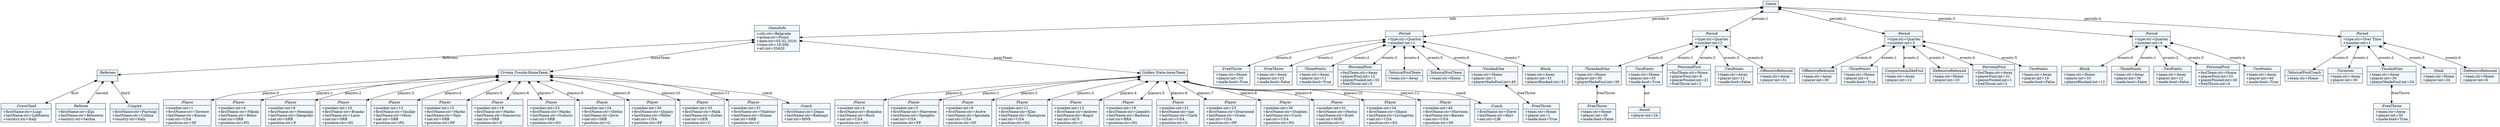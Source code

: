 
    digraph xtext {
    fontname = "Bitstream Vera Sans"
    fontsize = 8
    node[
        shape=record,
        style=filled,
        fillcolor=aliceblue
    ]
    edge[dir=black,arrowtail=empty]


58166384 -> 58361520 [label="info" arrowtail=diamond dir=both]
58361520 -> 58360944 [label="Referees" arrowtail=diamond dir=both]
58360944 -> 58361200 [label="first" arrowtail=diamond dir=both]
58361200[label="{:CrewChief|+firstName:str=Luigi\l+lastName:str=LaMonica\l+country:str=Italy\l}"]
58360944 -> 58360304 [label="second" arrowtail=diamond dir=both]
58360304[label="{:Referee|+firstName:str=Ilija\l+lastName:str=Belosevic\l+country:str=Serbia\l}"]
58360944 -> 58360528 [label="third" arrowtail=diamond dir=both]
58360528[label="{:Umpire|+firstName:str=Pierluigi\l+lastName:str=Collina\l+country:str=Italy\l}"]
58360944[label="{:Referees|}"]
58361520 -> 58363600 [label="homeTeam" arrowtail=diamond dir=both]
58363600 -> 58429744 [label="players:0" arrowtail=diamond dir=both]
58429744[label="{:Player|+number:int=1\l+firstName:str=Tarence\l+lastName:str=Kinsey\l+nat:str=USA\l+position:str=SF\l}"]
58363600 -> 58429872 [label="players:1" arrowtail=diamond dir=both]
58429872[label="{:Player|+number:int=4\l+firstName:str=Nikola\l+lastName:str=Rebic\l+nat:str=SRB\l+position:str=PG\l}"]
58363600 -> 58429936 [label="players:2" arrowtail=diamond dir=both]
58429936[label="{:Player|+number:int=6\l+firstName:str=Nemanja\l+lastName:str=Dangubic\l+nat:str=SRB\l+position:str=F\l}"]
58363600 -> 58429776 [label="players:3" arrowtail=diamond dir=both]
58429776[label="{:Player|+number:int=10\l+firstName:str=Branko\l+lastName:str=Lazic\l+nat:str=SRB\l+position:str=SG\l}"]
58363600 -> 58390448 [label="players:4" arrowtail=diamond dir=both]
58390448[label="{:Player|+number:int=13\l+firstName:str=Vasilije\l+lastName:str=Micic\l+nat:str=SRB\l+position:str=PG\l}"]
58363600 -> 58389616 [label="players:5" arrowtail=diamond dir=both]
58389616[label="{:Player|+number:int=15\l+firstName:str=Marko\l+lastName:str=Tejic\l+nat:str=SRB\l+position:str=PF\l}"]
58363600 -> 58389232 [label="players:6" arrowtail=diamond dir=both]
58389232[label="{:Player|+number:int=19\l+firstName:str=Marko\l+lastName:str=Simonovic\l+nat:str=SRB\l+position:str=F\l}"]
58363600 -> 58390128 [label="players:7" arrowtail=diamond dir=both]
58390128[label="{:Player|+number:int=23\l+firstName:str=Marko\l+lastName:str=Guduric\l+nat:str=SRB\l+position:str=SG\l}"]
58363600 -> 58391632 [label="players:8" arrowtail=diamond dir=both]
58391632[label="{:Player|+number:int=24\l+firstName:str=Stefan\l+lastName:str=Jovic\l+nat:str=SRB\l+position:str=G\l}"]
58363600 -> 58392112 [label="players:9" arrowtail=diamond dir=both]
58392112[label="{:Player|+number:int=30\l+firstName:str=Quincy\l+lastName:str=Miller\l+nat:str=USA\l+position:str=PF\l}"]
58363600 -> 58391856 [label="players:10" arrowtail=diamond dir=both]
58391856[label="{:Player|+number:int=33\l+firstName:str=Maik\l+lastName:str=Zirbes\l+nat:str=GER\l+position:str=C\l}"]
58363600 -> 58390768 [label="players:11" arrowtail=diamond dir=both]
58390768[label="{:Player|+number:int=51\l+firstName:str=Vladimir\l+lastName:str=Stimac\l+nat:str=SRB\l+position:str=C\l}"]
58363600 -> 58362064 [label="coach" arrowtail=diamond dir=both]
58362064[label="{:Coach|+firstName:str=Dejan\l+lastName:str=Radonjic\l+nat:str=MNE\l}"]
58363600[label="{Crvena Zvezda:HomeTeam|}"]
58361520 -> 58360624 [label="awayTeam" arrowtail=diamond dir=both]
58360624 -> 58391760 [label="players:0" arrowtail=diamond dir=both]
58391760[label="{:Player|+number:int=4\l+firstName:str=Brandon\l+lastName:str=Rush\l+nat:str=USA\l+position:str=SG\l}"]
58360624 -> 58389200 [label="players:1" arrowtail=diamond dir=both]
58389200[label="{:Player|+number:int=5\l+firstName:str=Marreese\l+lastName:str=Speights\l+nat:str=USA\l+position:str=PF\l}"]
58360624 -> 58388560 [label="players:2" arrowtail=diamond dir=both]
58388560[label="{:Player|+number:int=9\l+firstName:str=Andre\l+lastName:str=Igoudala\l+nat:str=USA\l+position:str=SF\l}"]
58360624 -> 58388848 [label="players:3" arrowtail=diamond dir=both]
58388848[label="{:Player|+number:int=11\l+firstName:str=Klay\l+lastName:str=Thompson\l+nat:str=USA\l+position:str=SG\l}"]
58360624 -> 58389584 [label="players:4" arrowtail=diamond dir=both]
58389584[label="{:Player|+number:int=12\l+firstName:str=Andrew\l+lastName:str=Bogut\l+nat:str=AUS\l+position:str=C\l}"]
58360624 -> 58392432 [label="players:5" arrowtail=diamond dir=both]
58392432[label="{:Player|+number:int=19\l+firstName:str=Leandro\l+lastName:str=Barbosa\l+nat:str=BRA\l+position:str=SG\l}"]
58360624 -> 58390736 [label="players:6" arrowtail=diamond dir=both]
58390736[label="{:Player|+number:int=21\l+firstName:str=Ian\l+lastName:str=Clark\l+nat:str=USA\l+position:str=G\l}"]
58360624 -> 58391952 [label="players:7" arrowtail=diamond dir=both]
58391952[label="{:Player|+number:int=23\l+firstName:str=Draymond\l+lastName:str=Green\l+nat:str=USA\l+position:str=PF\l}"]
58360624 -> 58389680 [label="players:8" arrowtail=diamond dir=both]
58389680[label="{:Player|+number:int=30\l+firstName:str=Stephen\l+lastName:str=Curry\l+nat:str=USA\l+position:str=PG\l}"]
58360624 -> 58390384 [label="players:9" arrowtail=diamond dir=both]
58390384[label="{:Player|+number:int=31\l+firstName:str=Festus\l+lastName:str=Ezeli\l+nat:str=NGR\l+position:str=C\l}"]
58360624 -> 58388944 [label="players:10" arrowtail=diamond dir=both]
58388944[label="{:Player|+number:int=34\l+firstName:str=Shaun\l+lastName:str=Livingston\l+nat:str=USA\l+position:str=SG\l}"]
58360624 -> 58389648 [label="players:11" arrowtail=diamond dir=both]
58389648[label="{:Player|+number:int=40\l+firstName:str=Harrison\l+lastName:str=Barnes\l+nat:str=USA\l+position:str=SF\l}"]
58360624 -> 58391792 [label="coach" arrowtail=diamond dir=both]
58391792[label="{:Coach|+firstName:str=Steve\l+lastName:str=Kerr\l+nat:str=LIB\l}"]
58360624[label="{Golden State:AwayTeam|}"]
58361520[label="{:GameInfo|+city:str=Belgrade\l+arena:str=Pionir\l+date:str=02.02.2016.\l+time:str=19:30h\l+att:int=20420\l}"]
58166384 -> 58360208 [label="periods:0" arrowtail=diamond dir=both]
58360208 -> 58389744 [label="events:0" arrowtail=diamond dir=both]
58389744[label="{:FreeThrow|+team:str=Home\l+player:int=33\l+made:bool=True\l}"]
58360208 -> 58391056 [label="events:1" arrowtail=diamond dir=both]
58391056[label="{:FreeThrow|+team:str=Away\l+player:int=23\l+made:bool=False\l}"]
58360208 -> 58390864 [label="events:2" arrowtail=diamond dir=both]
58390864[label="{:ThreePoints|+team:str=Away\l+player:int=11\l+made:bool=True\l}"]
58360208 -> 58374384 [label="events:3" arrowtail=diamond dir=both]
58374384[label="{:PersonalFoul|+foulTeam:str=Away\l+playerFoul:int=12\l+playerFouled:int=33\l+freeThrow:int=0\l}"]
58360208 -> 58374160 [label="events:4" arrowtail=diamond dir=both]
58374160[label="{:TehnicalFoulTeam|+team:str=Away\l}"]
58360208 -> 58375728 [label="events:5" arrowtail=diamond dir=both]
58375728[label="{:TehnicalFoulTeam|+team:str=Home\l}"]
58360208 -> 58374416 [label="events:6" arrowtail=diamond dir=both]
58374416 -> 58373264 [label="freeThrow" arrowtail=diamond dir=both]
58373264[label="{:FreeThrow|+team:str=Home\l+player:int=1\l+made:bool=True\l}"]
58374416[label="{:TwoAndOne|+team:str=Home\l+player:int=1\l+playerMadeFoul:int=40\l}"]
58360208 -> 58373040 [label="events:7" arrowtail=diamond dir=both]
58373040[label="{:Block|+team:str=Away\l+player:int=31\l+playerBlocked:int=51\l}"]
58360208[label="{:Period|+type:str=Quarter\l+number:int=1\l}"]
58166384 -> 58361040 [label="periods:1" arrowtail=diamond dir=both]
58361040 -> 58375888 [label="events:0" arrowtail=diamond dir=both]
58375888 -> 58375856 [label="freeThrow" arrowtail=diamond dir=both]
58375856[label="{:FreeThrow|+team:str=Home\l+player:int=30\l+made:bool=False\l}"]
58375888[label="{:ThreeAndOne|+team:str=Home\l+player:int=30\l+playerMadeFoul:int=30\l}"]
58361040 -> 58374864 [label="events:1" arrowtail=diamond dir=both]
58374864 -> 58376080 [label="ast" arrowtail=diamond dir=both]
58376080[label="{:Assist|+player:int=24\l}"]
58374864[label="{:TwoPoints|+team:str=Home\l+player:int=33\l+made:bool=True\l}"]
58361040 -> 58156624 [label="events:2" arrowtail=diamond dir=both]
58156624[label="{:PersonalFoul|+foulTeam:str=Home\l+playerFoul:int=6\l+playerFouled:int=21\l+freeThrow:int=2\l}"]
58361040 -> 58391568 [label="events:3" arrowtail=diamond dir=both]
58391568[label="{:TwoPoints|+team:str=Away\l+player:int=12\l+made:bool=False\l}"]
58361040 -> 58375824 [label="events:4" arrowtail=diamond dir=both]
58375824[label="{:OffensiveRebound|+team:str=Away\l+player:int=31\l}"]
58361040[label="{:Period|+type:str=Quarter\l+number:int=2\l}"]
58166384 -> 58392464 [label="periods:2" arrowtail=diamond dir=both]
58392464 -> 58376112 [label="events:0" arrowtail=diamond dir=both]
58376112[label="{:OffensiveRebound|+team:str=Away\l+player:int=30\l}"]
58392464 -> 58376176 [label="events:1" arrowtail=diamond dir=both]
58376176[label="{:ThreePoints|+team:str=Home\l+player:int=4\l+made:bool=True\l}"]
58392464 -> 58372720 [label="events:2" arrowtail=diamond dir=both]
58372720[label="{:UnsportsmanlikeFoul|+team:str=Away\l+player:int=12\l}"]
58392464 -> 58374704 [label="events:3" arrowtail=diamond dir=both]
58374704[label="{:DefensiveRebound|+team:str=Home\l+player:int=10\l}"]
58392464 -> 58375120 [label="events:4" arrowtail=diamond dir=both]
58375120[label="{:PersonalFoul|+foulTeam:str=Away\l+playerFoul:int=31\l+playerFouled:int=1\l+freeThrow:int=3\l}"]
58392464 -> 58372848 [label="events:5" arrowtail=diamond dir=both]
58372848[label="{:TwoPoints|+team:str=Away\l+player:int=19\l+made:bool=False\l}"]
58392464[label="{:Period|+type:str=Quarter\l+number:int=3\l}"]
58166384 -> 58373936 [label="periods:3" arrowtail=diamond dir=both]
58373936 -> 58373392 [label="events:0" arrowtail=diamond dir=both]
58373392[label="{:Block|+team:str=Home\l+player:int=33\l+playerBlocked:int=12\l}"]
58373936 -> 58372464 [label="events:1" arrowtail=diamond dir=both]
58372464[label="{:ThreePoints|+team:str=Away\l+player:int=30\l+made:bool=False\l}"]
58373936 -> 58373072 [label="events:2" arrowtail=diamond dir=both]
58373072[label="{:TwoPoints|+team:str=Away\l+player:int=12\l+made:bool=False\l}"]
58373936 -> 58372528 [label="events:3" arrowtail=diamond dir=both]
58372528[label="{:PersonalFoul|+foulTeam:str=Home\l+playerFoul:int=33\l+playerFouled:int=30\l+freeThrow:int=0\l}"]
58373936 -> 58373488 [label="events:4" arrowtail=diamond dir=both]
58373488[label="{:TwoPoints|+team:str=Away\l+player:int=40\l+made:bool=True\l}"]
58373936[label="{:Period|+type:str=Quarter\l+number:int=4\l}"]
58166384 -> 58373168 [label="periods:4" arrowtail=diamond dir=both]
58373168 -> 58374192 [label="events:0" arrowtail=diamond dir=both]
58374192[label="{:TehnicalFoulCoach|+team:str=Home\l}"]
58373168 -> 58372336 [label="events:1" arrowtail=diamond dir=both]
58372336[label="{:Turnover|+team:str=Away\l+player:int=30\l}"]
58373168 -> 58375952 [label="events:2" arrowtail=diamond dir=both]
58375952 -> 58372496 [label="freeThrow" arrowtail=diamond dir=both]
58372496[label="{:FreeThrow|+team:str=Away\l+player:int=30\l+made:bool=True\l}"]
58375952[label="{:TwoAndOne|+team:str=Away\l+player:int=30\l+playerMadeFoul:int=24\l}"]
58373168 -> 58375568 [label="events:3" arrowtail=diamond dir=both]
58375568[label="{:Steal|+team:str=Home\l+player:int=24\l}"]
58373168 -> 58374512 [label="events:4" arrowtail=diamond dir=both]
58374512[label="{:DefensiveRebound|+team:str=Home\l+player:int=6\l}"]
58373168[label="{:Period|+type:str=Over Time\l+number:int=1\l}"]
58166384[label="{:Game|}"]

}
